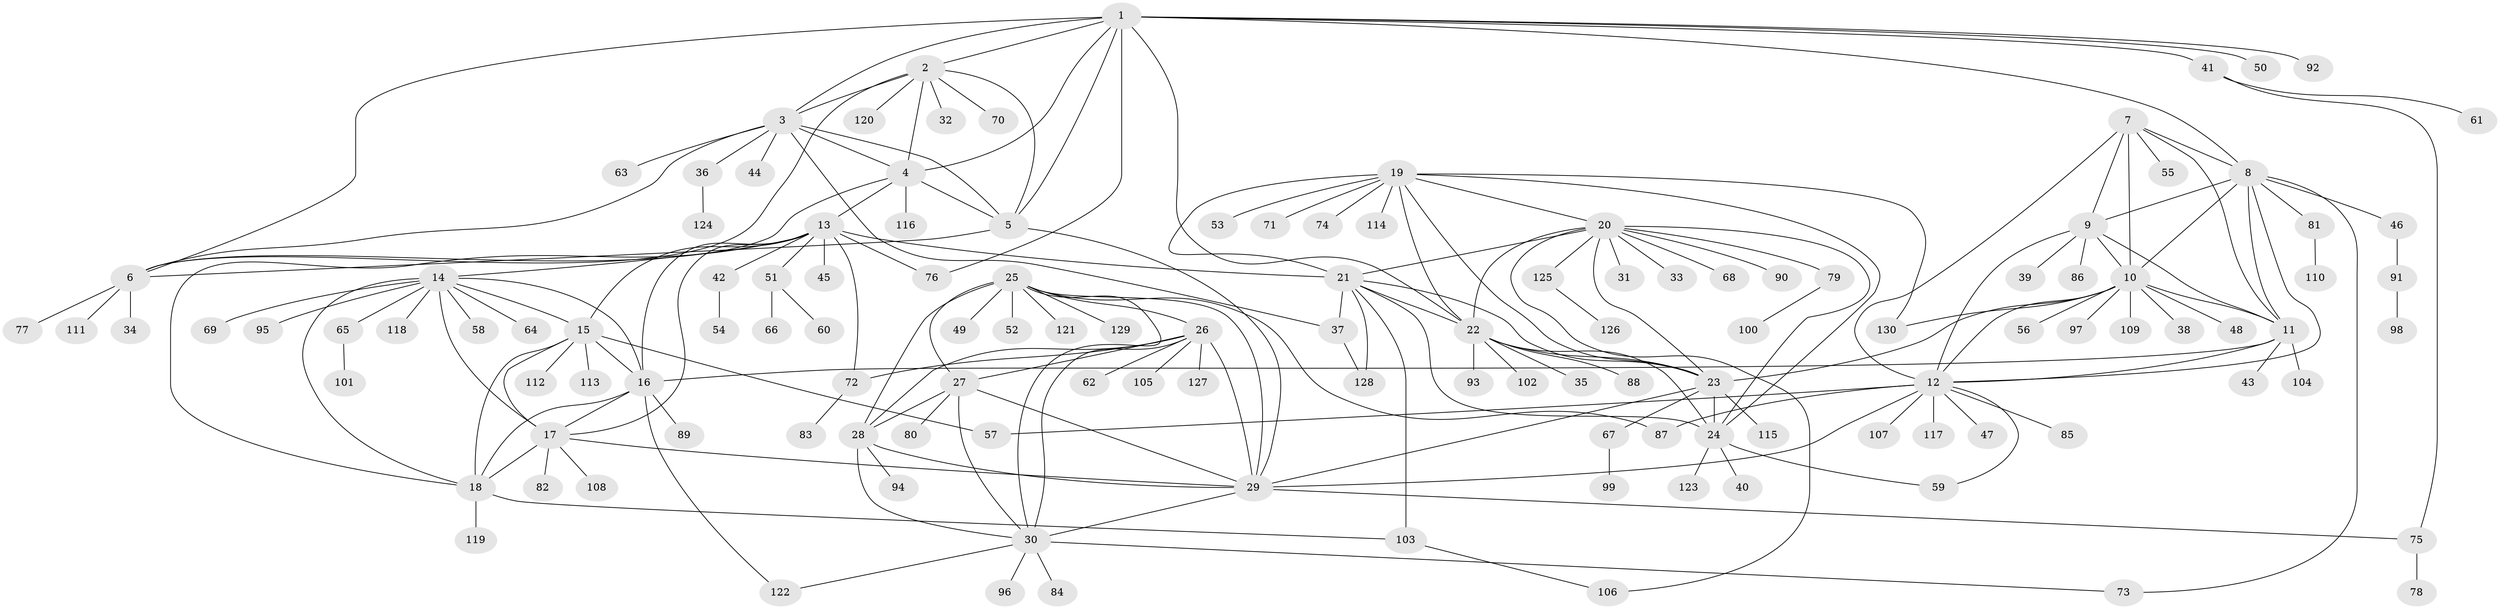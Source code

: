 // Generated by graph-tools (version 1.1) at 2025/15/03/09/25 04:15:50]
// undirected, 130 vertices, 198 edges
graph export_dot {
graph [start="1"]
  node [color=gray90,style=filled];
  1;
  2;
  3;
  4;
  5;
  6;
  7;
  8;
  9;
  10;
  11;
  12;
  13;
  14;
  15;
  16;
  17;
  18;
  19;
  20;
  21;
  22;
  23;
  24;
  25;
  26;
  27;
  28;
  29;
  30;
  31;
  32;
  33;
  34;
  35;
  36;
  37;
  38;
  39;
  40;
  41;
  42;
  43;
  44;
  45;
  46;
  47;
  48;
  49;
  50;
  51;
  52;
  53;
  54;
  55;
  56;
  57;
  58;
  59;
  60;
  61;
  62;
  63;
  64;
  65;
  66;
  67;
  68;
  69;
  70;
  71;
  72;
  73;
  74;
  75;
  76;
  77;
  78;
  79;
  80;
  81;
  82;
  83;
  84;
  85;
  86;
  87;
  88;
  89;
  90;
  91;
  92;
  93;
  94;
  95;
  96;
  97;
  98;
  99;
  100;
  101;
  102;
  103;
  104;
  105;
  106;
  107;
  108;
  109;
  110;
  111;
  112;
  113;
  114;
  115;
  116;
  117;
  118;
  119;
  120;
  121;
  122;
  123;
  124;
  125;
  126;
  127;
  128;
  129;
  130;
  1 -- 2;
  1 -- 3;
  1 -- 4;
  1 -- 5;
  1 -- 6;
  1 -- 8;
  1 -- 22;
  1 -- 41;
  1 -- 50;
  1 -- 76;
  1 -- 92;
  2 -- 3;
  2 -- 4;
  2 -- 5;
  2 -- 6;
  2 -- 32;
  2 -- 70;
  2 -- 120;
  3 -- 4;
  3 -- 5;
  3 -- 6;
  3 -- 36;
  3 -- 37;
  3 -- 44;
  3 -- 63;
  4 -- 5;
  4 -- 6;
  4 -- 13;
  4 -- 116;
  5 -- 6;
  5 -- 29;
  6 -- 34;
  6 -- 77;
  6 -- 111;
  7 -- 8;
  7 -- 9;
  7 -- 10;
  7 -- 11;
  7 -- 12;
  7 -- 55;
  8 -- 9;
  8 -- 10;
  8 -- 11;
  8 -- 12;
  8 -- 46;
  8 -- 73;
  8 -- 81;
  9 -- 10;
  9 -- 11;
  9 -- 12;
  9 -- 39;
  9 -- 86;
  10 -- 11;
  10 -- 12;
  10 -- 23;
  10 -- 38;
  10 -- 48;
  10 -- 56;
  10 -- 97;
  10 -- 109;
  10 -- 130;
  11 -- 12;
  11 -- 16;
  11 -- 43;
  11 -- 104;
  12 -- 29;
  12 -- 47;
  12 -- 57;
  12 -- 59;
  12 -- 85;
  12 -- 87;
  12 -- 107;
  12 -- 117;
  13 -- 14;
  13 -- 15;
  13 -- 16;
  13 -- 17;
  13 -- 18;
  13 -- 21;
  13 -- 42;
  13 -- 45;
  13 -- 51;
  13 -- 72;
  13 -- 76;
  14 -- 15;
  14 -- 16;
  14 -- 17;
  14 -- 18;
  14 -- 58;
  14 -- 64;
  14 -- 65;
  14 -- 69;
  14 -- 95;
  14 -- 118;
  15 -- 16;
  15 -- 17;
  15 -- 18;
  15 -- 57;
  15 -- 112;
  15 -- 113;
  16 -- 17;
  16 -- 18;
  16 -- 89;
  16 -- 122;
  17 -- 18;
  17 -- 29;
  17 -- 82;
  17 -- 108;
  18 -- 103;
  18 -- 119;
  19 -- 20;
  19 -- 21;
  19 -- 22;
  19 -- 23;
  19 -- 24;
  19 -- 53;
  19 -- 71;
  19 -- 74;
  19 -- 114;
  19 -- 130;
  20 -- 21;
  20 -- 22;
  20 -- 23;
  20 -- 24;
  20 -- 31;
  20 -- 33;
  20 -- 68;
  20 -- 79;
  20 -- 90;
  20 -- 106;
  20 -- 125;
  21 -- 22;
  21 -- 23;
  21 -- 24;
  21 -- 37;
  21 -- 103;
  21 -- 128;
  22 -- 23;
  22 -- 24;
  22 -- 35;
  22 -- 88;
  22 -- 93;
  22 -- 102;
  23 -- 24;
  23 -- 29;
  23 -- 67;
  23 -- 115;
  24 -- 40;
  24 -- 59;
  24 -- 123;
  25 -- 26;
  25 -- 27;
  25 -- 28;
  25 -- 29;
  25 -- 30;
  25 -- 49;
  25 -- 52;
  25 -- 87;
  25 -- 121;
  25 -- 129;
  26 -- 27;
  26 -- 28;
  26 -- 29;
  26 -- 30;
  26 -- 62;
  26 -- 72;
  26 -- 105;
  26 -- 127;
  27 -- 28;
  27 -- 29;
  27 -- 30;
  27 -- 80;
  28 -- 29;
  28 -- 30;
  28 -- 94;
  29 -- 30;
  29 -- 75;
  30 -- 73;
  30 -- 84;
  30 -- 96;
  30 -- 122;
  36 -- 124;
  37 -- 128;
  41 -- 61;
  41 -- 75;
  42 -- 54;
  46 -- 91;
  51 -- 60;
  51 -- 66;
  65 -- 101;
  67 -- 99;
  72 -- 83;
  75 -- 78;
  79 -- 100;
  81 -- 110;
  91 -- 98;
  103 -- 106;
  125 -- 126;
}
